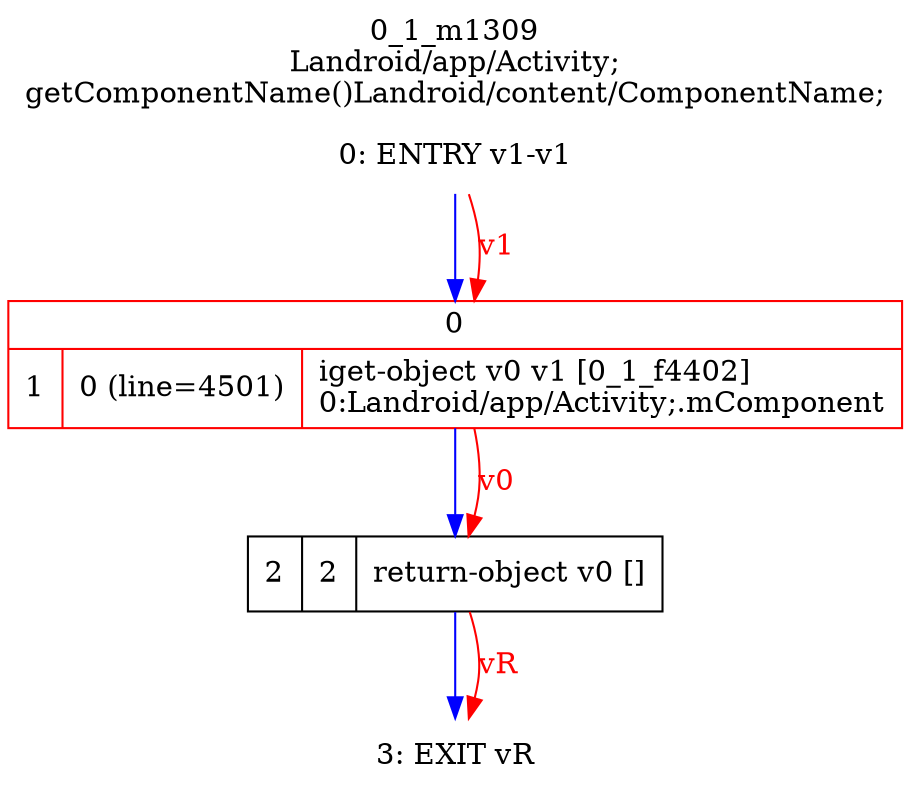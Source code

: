 digraph G {
rankdir=UD;
labelloc=t;
label="0_1_m1309\nLandroid/app/Activity;
getComponentName()Landroid/content/ComponentName;";
0[label="0: ENTRY v1-v1",shape=plaintext];
1[label="{0|{1|0 (line=4501)|iget-object v0 v1 [0_1_f4402]\l0:Landroid/app/Activity;.mComponent\l}}",shape=record, color=red];
2[label="2|2|return-object v0 []\l",shape=record];
3[label="3: EXIT vR",shape=plaintext];
0->1 [color=blue, fontcolor=blue,weight=100, taillabel=""];
1->2 [color=blue, fontcolor=blue,weight=100, taillabel=""];
2->3 [color=blue, fontcolor=blue,weight=100, taillabel=""];
0->1 [color=red, fontcolor=red, label="v1"];
1->2 [color=red, fontcolor=red, label="v0"];
2->3 [color=red, fontcolor=red, label="vR"];
}
